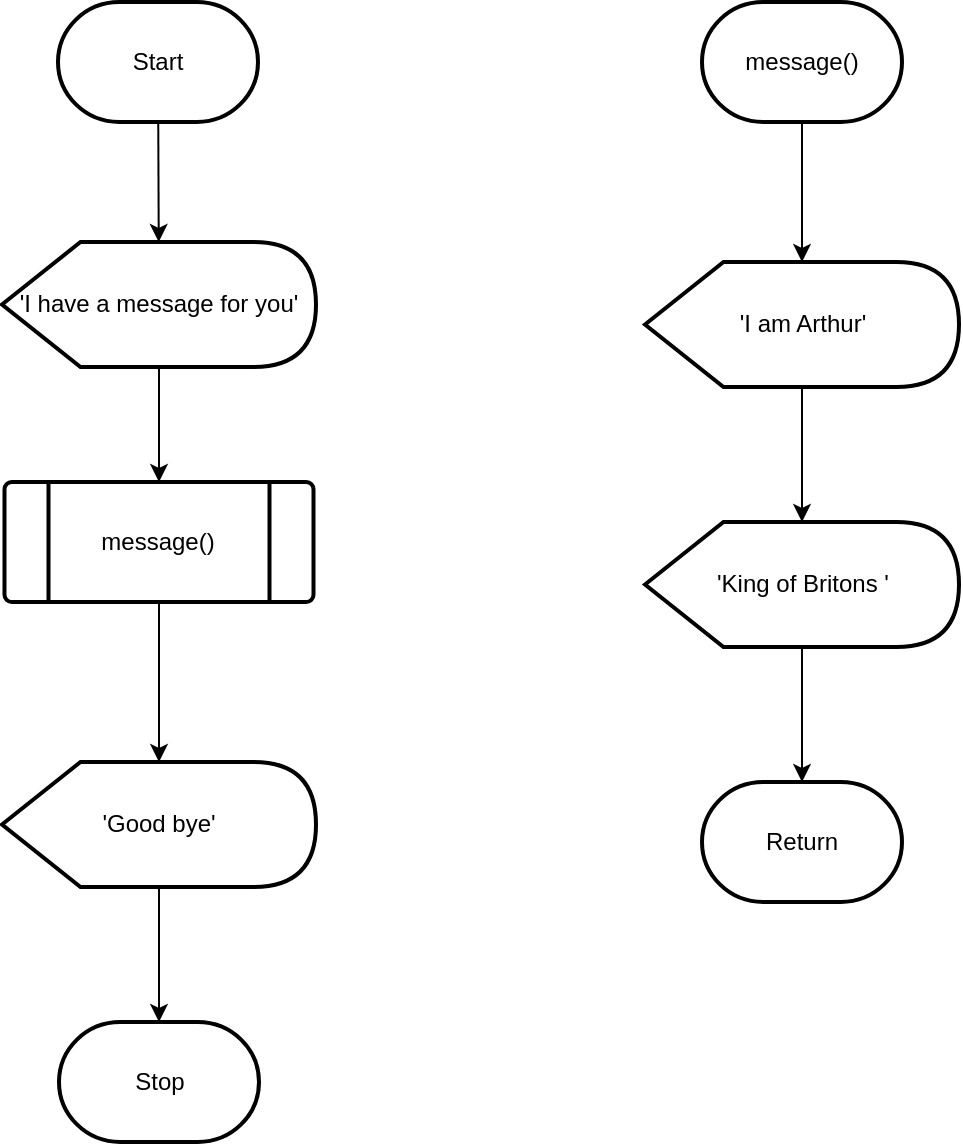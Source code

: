 <mxfile>
    <diagram id="GFUoYZs1Bm_yQYf7NAHY" name="Page-1">
        <mxGraphModel dx="709" dy="461" grid="1" gridSize="10" guides="1" tooltips="1" connect="1" arrows="1" fold="1" page="1" pageScale="1" pageWidth="850" pageHeight="1100" math="0" shadow="0">
            <root>
                <mxCell id="0"/>
                <mxCell id="1" parent="0"/>
                <mxCell id="5" value="" style="edgeStyle=none;html=1;" edge="1" parent="1" source="2" target="3">
                    <mxGeometry relative="1" as="geometry"/>
                </mxCell>
                <mxCell id="2" value="Start" style="strokeWidth=2;html=1;shape=mxgraph.flowchart.terminator;whiteSpace=wrap;" vertex="1" parent="1">
                    <mxGeometry x="128" y="70" width="100" height="60" as="geometry"/>
                </mxCell>
                <mxCell id="6" value="" style="edgeStyle=none;html=1;" edge="1" parent="1" source="3" target="4">
                    <mxGeometry relative="1" as="geometry"/>
                </mxCell>
                <mxCell id="3" value="&#39;I have a message for you&#39;" style="shape=display;whiteSpace=wrap;html=1;strokeWidth=2;" vertex="1" parent="1">
                    <mxGeometry x="100" y="190" width="157" height="62.5" as="geometry"/>
                </mxCell>
                <mxCell id="9" value="" style="edgeStyle=none;html=1;" edge="1" parent="1" source="4" target="8">
                    <mxGeometry relative="1" as="geometry"/>
                </mxCell>
                <mxCell id="4" value="" style="verticalLabelPosition=bottom;verticalAlign=top;html=1;shape=process;whiteSpace=wrap;rounded=1;size=0.14;arcSize=6;strokeWidth=2;align=center;" vertex="1" parent="1">
                    <mxGeometry x="101.25" y="310" width="154.5" height="60" as="geometry"/>
                </mxCell>
                <mxCell id="7" value="message()" style="text;strokeColor=none;align=center;fillColor=none;html=1;verticalAlign=middle;whiteSpace=wrap;rounded=0;" vertex="1" parent="1">
                    <mxGeometry x="148" y="325" width="60" height="30" as="geometry"/>
                </mxCell>
                <mxCell id="11" value="" style="edgeStyle=none;html=1;" edge="1" parent="1" source="8" target="10">
                    <mxGeometry relative="1" as="geometry"/>
                </mxCell>
                <mxCell id="8" value="&#39;Good bye&#39;" style="shape=display;whiteSpace=wrap;html=1;strokeWidth=2;" vertex="1" parent="1">
                    <mxGeometry x="100" y="450" width="157" height="62.5" as="geometry"/>
                </mxCell>
                <mxCell id="10" value="Stop" style="strokeWidth=2;html=1;shape=mxgraph.flowchart.terminator;whiteSpace=wrap;" vertex="1" parent="1">
                    <mxGeometry x="128.5" y="580" width="100" height="60" as="geometry"/>
                </mxCell>
                <mxCell id="14" value="" style="edgeStyle=none;html=1;" edge="1" parent="1" source="12" target="13">
                    <mxGeometry relative="1" as="geometry"/>
                </mxCell>
                <mxCell id="12" value="message()" style="strokeWidth=2;html=1;shape=mxgraph.flowchart.terminator;whiteSpace=wrap;" vertex="1" parent="1">
                    <mxGeometry x="450" y="70" width="100" height="60" as="geometry"/>
                </mxCell>
                <mxCell id="16" value="" style="edgeStyle=none;html=1;" edge="1" parent="1" source="13" target="15">
                    <mxGeometry relative="1" as="geometry"/>
                </mxCell>
                <mxCell id="13" value="&#39;I am Arthur&#39;" style="shape=display;whiteSpace=wrap;html=1;strokeWidth=2;" vertex="1" parent="1">
                    <mxGeometry x="421.5" y="200" width="157" height="62.5" as="geometry"/>
                </mxCell>
                <mxCell id="18" value="" style="edgeStyle=none;html=1;" edge="1" parent="1" source="15" target="17">
                    <mxGeometry relative="1" as="geometry"/>
                </mxCell>
                <mxCell id="15" value="&#39;King of Britons &#39;" style="shape=display;whiteSpace=wrap;html=1;strokeWidth=2;" vertex="1" parent="1">
                    <mxGeometry x="421.5" y="330" width="157" height="62.5" as="geometry"/>
                </mxCell>
                <mxCell id="17" value="Return" style="strokeWidth=2;html=1;shape=mxgraph.flowchart.terminator;whiteSpace=wrap;" vertex="1" parent="1">
                    <mxGeometry x="450" y="460" width="100" height="60" as="geometry"/>
                </mxCell>
            </root>
        </mxGraphModel>
    </diagram>
</mxfile>
